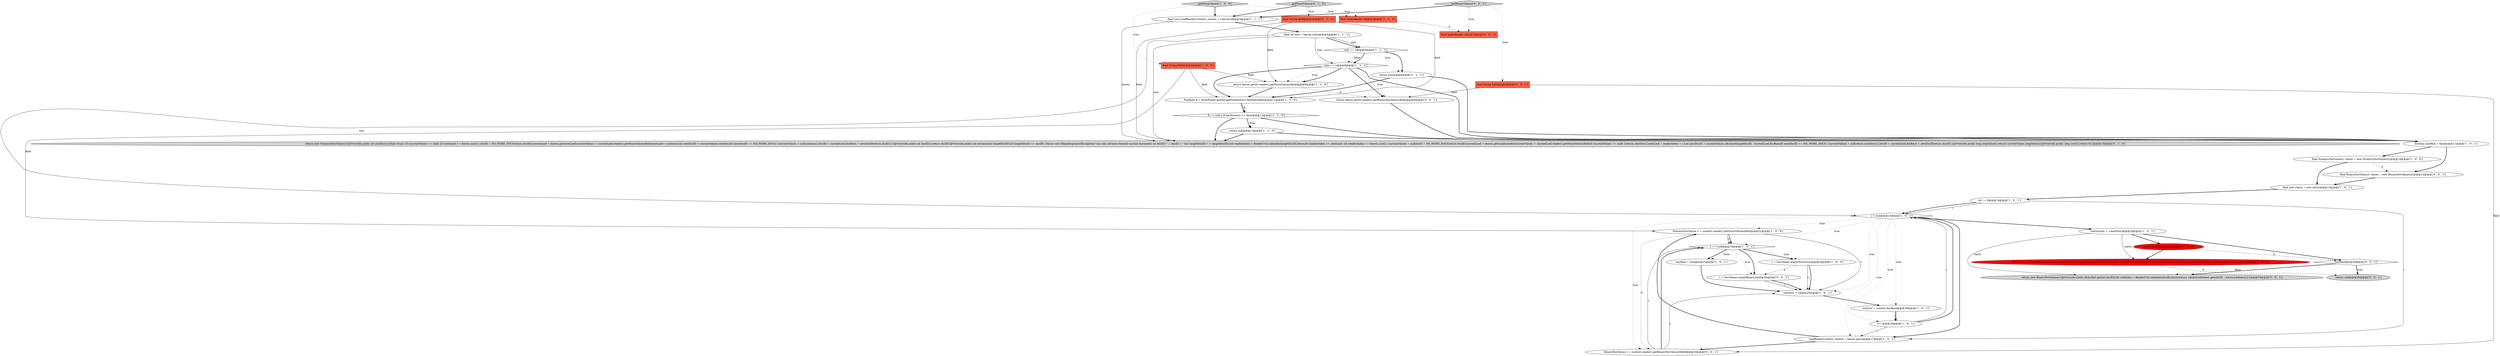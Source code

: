 digraph {
29 [style = filled, label = "final String field@@@2@@@['0', '1', '0']", fillcolor = tomato, shape = box image = "AAA0AAABBB2BBB"];
31 [style = filled, label = "return leaves.get(0).reader().getBinaryDocValues(field)@@@9@@@['0', '0', '1']", fillcolor = white, shape = ellipse image = "AAA0AAABBB3BBB"];
38 [style = filled, label = "return null@@@30@@@['0', '0', '1']", fillcolor = lightgray, shape = ellipse image = "AAA0AAABBB3BBB"];
26 [style = filled, label = "NumericDocValues v = context.reader().getNormValues(field)@@@22@@@['1', '0', '0']", fillcolor = white, shape = ellipse image = "AAA0AAABBB1BBB"];
36 [style = filled, label = "final BinaryDocValues(( values = new BinaryDocValues((((@@@12@@@['0', '0', '1']", fillcolor = white, shape = ellipse image = "AAA0AAABBB3BBB"];
16 [style = filled, label = "final IndexReader r@@@2@@@['1', '1', '0']", fillcolor = tomato, shape = box image = "AAA0AAABBB1BBB"];
22 [style = filled, label = "FieldInfo fi = MultiFields.getMergedFieldInfos(r).fieldInfo(field)@@@11@@@['1', '1', '0']", fillcolor = white, shape = ellipse image = "AAA0AAABBB1BBB"];
13 [style = filled, label = "starts(i( = context.docBase@@@26@@@['1', '0', '1']", fillcolor = white, shape = ellipse image = "AAA0AAABBB1BBB"];
30 [style = filled, label = "return new NumericDocValues(){@Override public int nextDoc(){while (true) {if (currentValues == null) {if (nextLeaf == leaves.size()) {docID = NO_MORE_DOCSreturn docID}currentLeaf = leaves.get(nextLeaf)currentValues = currentLeaf.reader().getNormValues(field)nextLeaf++continue}int newDocID = currentValues.nextDoc()if (newDocID == NO_MORE_DOCS) {currentValues = nullcontinue}{docID = currentLeaf.docBase + newDocIDreturn docID}}}@Override public int docID(){return docID}@Override public int advance(int targetDocID){if (targetDocID <= docID) {throw new IllegalArgumentException(\"can only advance beyond current document: on docID=\" + docID + \" but targetDocID=\" + targetDocID)}int readerIndex = ReaderUtil.subIndex(targetDocID,leaves)if (readerIndex >= nextLeaf) {if (readerIndex == leaves.size()) {currentValues = nulldocID = NO_MORE_DOCSreturn docID}currentLeaf = leaves.get(readerIndex)currentValues = currentLeaf.reader().getNormValues(field)if (currentValues == null) {return nextDoc()}nextLeaf = readerIndex + 1}int newDocID = currentValues.advance(targetDocID - currentLeaf.docBase)if (newDocID == NO_MORE_DOCS) {currentValues = nullreturn nextDoc()}{docID = currentLeaf.docBase + newDocIDreturn docID}}@Override public long longValue(){return currentValues.longValue()}@Override public long cost(){return 0}}@@@15@@@['0', '1', '0']", fillcolor = lightgray, shape = ellipse image = "AAA0AAABBB2BBB"];
6 [style = filled, label = "return new NumericDocValues(){@Override public long get(int docID){int subIndex = ReaderUtil.subIndex(docID,starts)return values(subIndex(.get(docID - starts(subIndex()}}@@@34@@@['1', '0', '0']", fillcolor = red, shape = ellipse image = "AAA1AAABBB1BBB"];
20 [style = filled, label = "v == null@@@19@@@['1', '0', '1']", fillcolor = white, shape = diamond image = "AAA0AAABBB1BBB"];
27 [style = filled, label = "anyReal = true@@@23@@@['1', '0', '1']", fillcolor = white, shape = ellipse image = "AAA0AAABBB1BBB"];
14 [style = filled, label = "size == 0@@@5@@@['1', '1', '1']", fillcolor = white, shape = diamond image = "AAA0AAABBB1BBB"];
24 [style = filled, label = "fi == null || fi.hasNorms() == false@@@12@@@['1', '1', '0']", fillcolor = white, shape = diamond image = "AAA0AAABBB1BBB"];
1 [style = filled, label = "return null@@@13@@@['1', '1', '0']", fillcolor = white, shape = ellipse image = "AAA0AAABBB1BBB"];
25 [style = filled, label = "return null@@@6@@@['1', '1', '1']", fillcolor = white, shape = ellipse image = "AAA0AAABBB1BBB"];
28 [style = filled, label = "getNormValues['0', '1', '0']", fillcolor = lightgray, shape = diamond image = "AAA0AAABBB2BBB"];
33 [style = filled, label = "v = DocValues.emptyBinary()@@@20@@@['0', '0', '1']", fillcolor = white, shape = ellipse image = "AAA0AAABBB3BBB"];
7 [style = filled, label = "i++@@@16@@@['1', '0', '1']", fillcolor = white, shape = ellipse image = "AAA0AAABBB1BBB"];
21 [style = filled, label = "final NumericDocValues(( values = new NumericDocValues((((@@@16@@@['1', '0', '0']", fillcolor = white, shape = ellipse image = "AAA0AAABBB1BBB"];
39 [style = filled, label = "BinaryDocValues v = context.reader().getBinaryDocValues(field)@@@18@@@['0', '0', '1']", fillcolor = white, shape = ellipse image = "AAA0AAABBB3BBB"];
34 [style = filled, label = "getBinaryValues['0', '0', '1']", fillcolor = lightgray, shape = diamond image = "AAA0AAABBB3BBB"];
37 [style = filled, label = "return new BinaryDocValues(){@Override public BytesRef get(int docID){int subIndex = ReaderUtil.subIndex(docID,starts)return values(subIndex(.get(docID - starts(subIndex()}}@@@33@@@['0', '0', '1']", fillcolor = lightgray, shape = ellipse image = "AAA0AAABBB3BBB"];
9 [style = filled, label = "return leaves.get(0).reader().getNormValues(field)@@@9@@@['1', '1', '0']", fillcolor = white, shape = ellipse image = "AAA0AAABBB1BBB"];
19 [style = filled, label = "i < size@@@15@@@['1', '0', '1']", fillcolor = white, shape = diamond image = "AAA0AAABBB1BBB"];
5 [style = filled, label = "final List<LeafReaderContext> leaves = r.leaves()@@@3@@@['1', '1', '1']", fillcolor = white, shape = ellipse image = "AAA0AAABBB1BBB"];
2 [style = filled, label = "boolean anyReal = false@@@11@@@['1', '0', '1']", fillcolor = white, shape = ellipse image = "AAA0AAABBB1BBB"];
3 [style = filled, label = "final int(( starts = new int((((@@@13@@@['1', '0', '1']", fillcolor = white, shape = ellipse image = "AAA0AAABBB1BBB"];
23 [style = filled, label = "size == 1@@@8@@@['1', '1', '1']", fillcolor = white, shape = diamond image = "AAA0AAABBB1BBB"];
40 [style = filled, label = "!anyReal@@@29@@@['0', '0', '1']", fillcolor = white, shape = diamond image = "AAA0AAABBB3BBB"];
15 [style = filled, label = "int i = 0@@@14@@@['1', '0', '1']", fillcolor = white, shape = ellipse image = "AAA0AAABBB1BBB"];
32 [style = filled, label = "final String field@@@2@@@['0', '0', '1']", fillcolor = tomato, shape = box image = "AAA0AAABBB3BBB"];
0 [style = filled, label = "final String field@@@2@@@['1', '0', '0']", fillcolor = tomato, shape = box image = "AAA0AAABBB1BBB"];
12 [style = filled, label = "values(i( = v@@@25@@@['1', '0', '1']", fillcolor = white, shape = ellipse image = "AAA0AAABBB1BBB"];
4 [style = filled, label = "LeafReaderContext context = leaves.get(i)@@@17@@@['1', '0', '1']", fillcolor = white, shape = ellipse image = "AAA0AAABBB1BBB"];
18 [style = filled, label = "getNormValues['1', '0', '0']", fillcolor = lightgray, shape = diamond image = "AAA0AAABBB1BBB"];
17 [style = filled, label = "final int size = leaves.size()@@@4@@@['1', '1', '1']", fillcolor = white, shape = ellipse image = "AAA0AAABBB1BBB"];
8 [style = filled, label = "v = DocValues.emptyNumeric()@@@24@@@['1', '0', '0']", fillcolor = white, shape = ellipse image = "AAA0AAABBB1BBB"];
35 [style = filled, label = "final IndexReader r@@@2@@@['0', '0', '1']", fillcolor = tomato, shape = box image = "AAA0AAABBB3BBB"];
10 [style = filled, label = "starts(size( = r.maxDoc()@@@28@@@['1', '0', '1']", fillcolor = white, shape = ellipse image = "AAA0AAABBB1BBB"];
11 [style = filled, label = "assert anyReal@@@33@@@['1', '0', '0']", fillcolor = red, shape = ellipse image = "AAA1AAABBB1BBB"];
14->25 [style = bold, label=""];
32->31 [style = solid, label="field"];
39->12 [style = solid, label="v"];
25->22 [style = bold, label=""];
11->40 [style = dashed, label="0"];
8->33 [style = dashed, label="0"];
16->35 [style = dashed, label="0"];
28->16 [style = dotted, label="true"];
15->4 [style = solid, label="i"];
6->38 [style = dashed, label="0"];
1->30 [style = bold, label=""];
40->38 [style = bold, label=""];
15->19 [style = solid, label="i"];
7->4 [style = solid, label="i"];
24->30 [style = bold, label=""];
20->27 [style = bold, label=""];
23->22 [style = bold, label=""];
17->14 [style = bold, label=""];
2->36 [style = bold, label=""];
40->37 [style = bold, label=""];
21->3 [style = bold, label=""];
10->11 [style = bold, label=""];
29->22 [style = solid, label="field"];
28->5 [style = bold, label=""];
17->23 [style = solid, label="size"];
29->30 [style = solid, label="field"];
27->12 [style = bold, label=""];
18->16 [style = dotted, label="true"];
33->12 [style = solid, label="v"];
31->2 [style = bold, label=""];
10->37 [style = solid, label="starts"];
5->17 [style = bold, label=""];
21->36 [style = dashed, label="0"];
25->2 [style = bold, label=""];
23->9 [style = dotted, label="true"];
7->19 [style = solid, label="i"];
28->29 [style = dotted, label="true"];
20->8 [style = bold, label=""];
9->31 [style = dashed, label="0"];
19->4 [style = dotted, label="true"];
2->21 [style = bold, label=""];
14->25 [style = dotted, label="true"];
17->19 [style = solid, label="size"];
18->0 [style = dotted, label="true"];
26->20 [style = solid, label="v"];
8->12 [style = solid, label="v"];
39->20 [style = bold, label=""];
26->20 [style = bold, label=""];
19->26 [style = dotted, label="true"];
26->39 [style = dashed, label="0"];
9->22 [style = bold, label=""];
23->31 [style = bold, label=""];
26->12 [style = solid, label="v"];
40->37 [style = dotted, label="false"];
4->39 [style = bold, label=""];
13->7 [style = solid, label="i"];
19->12 [style = dotted, label="true"];
19->10 [style = bold, label=""];
40->38 [style = dotted, label="true"];
19->7 [style = dotted, label="true"];
33->12 [style = bold, label=""];
15->19 [style = bold, label=""];
14->23 [style = dotted, label="false"];
20->27 [style = dotted, label="false"];
22->24 [style = solid, label="fi"];
12->13 [style = bold, label=""];
0->9 [style = solid, label="field"];
20->33 [style = dotted, label="true"];
14->23 [style = bold, label=""];
34->35 [style = dotted, label="true"];
10->40 [style = bold, label=""];
1->2 [style = bold, label=""];
19->39 [style = dotted, label="true"];
23->2 [style = bold, label=""];
24->1 [style = bold, label=""];
0->22 [style = solid, label="field"];
7->19 [style = bold, label=""];
8->12 [style = bold, label=""];
34->32 [style = dotted, label="true"];
24->1 [style = dotted, label="true"];
17->30 [style = solid, label="size"];
24->2 [style = bold, label=""];
34->5 [style = bold, label=""];
29->9 [style = solid, label="field"];
19->20 [style = dotted, label="true"];
20->8 [style = dotted, label="true"];
11->6 [style = bold, label=""];
4->26 [style = bold, label=""];
5->30 [style = solid, label="leaves"];
3->15 [style = bold, label=""];
19->13 [style = dotted, label="true"];
20->33 [style = bold, label=""];
10->6 [style = solid, label="starts"];
39->20 [style = solid, label="v"];
13->7 [style = bold, label=""];
18->5 [style = bold, label=""];
17->14 [style = solid, label="size"];
19->4 [style = bold, label=""];
32->39 [style = solid, label="field"];
22->24 [style = bold, label=""];
0->26 [style = solid, label="field"];
23->9 [style = bold, label=""];
23->31 [style = dotted, label="true"];
36->3 [style = bold, label=""];
}
